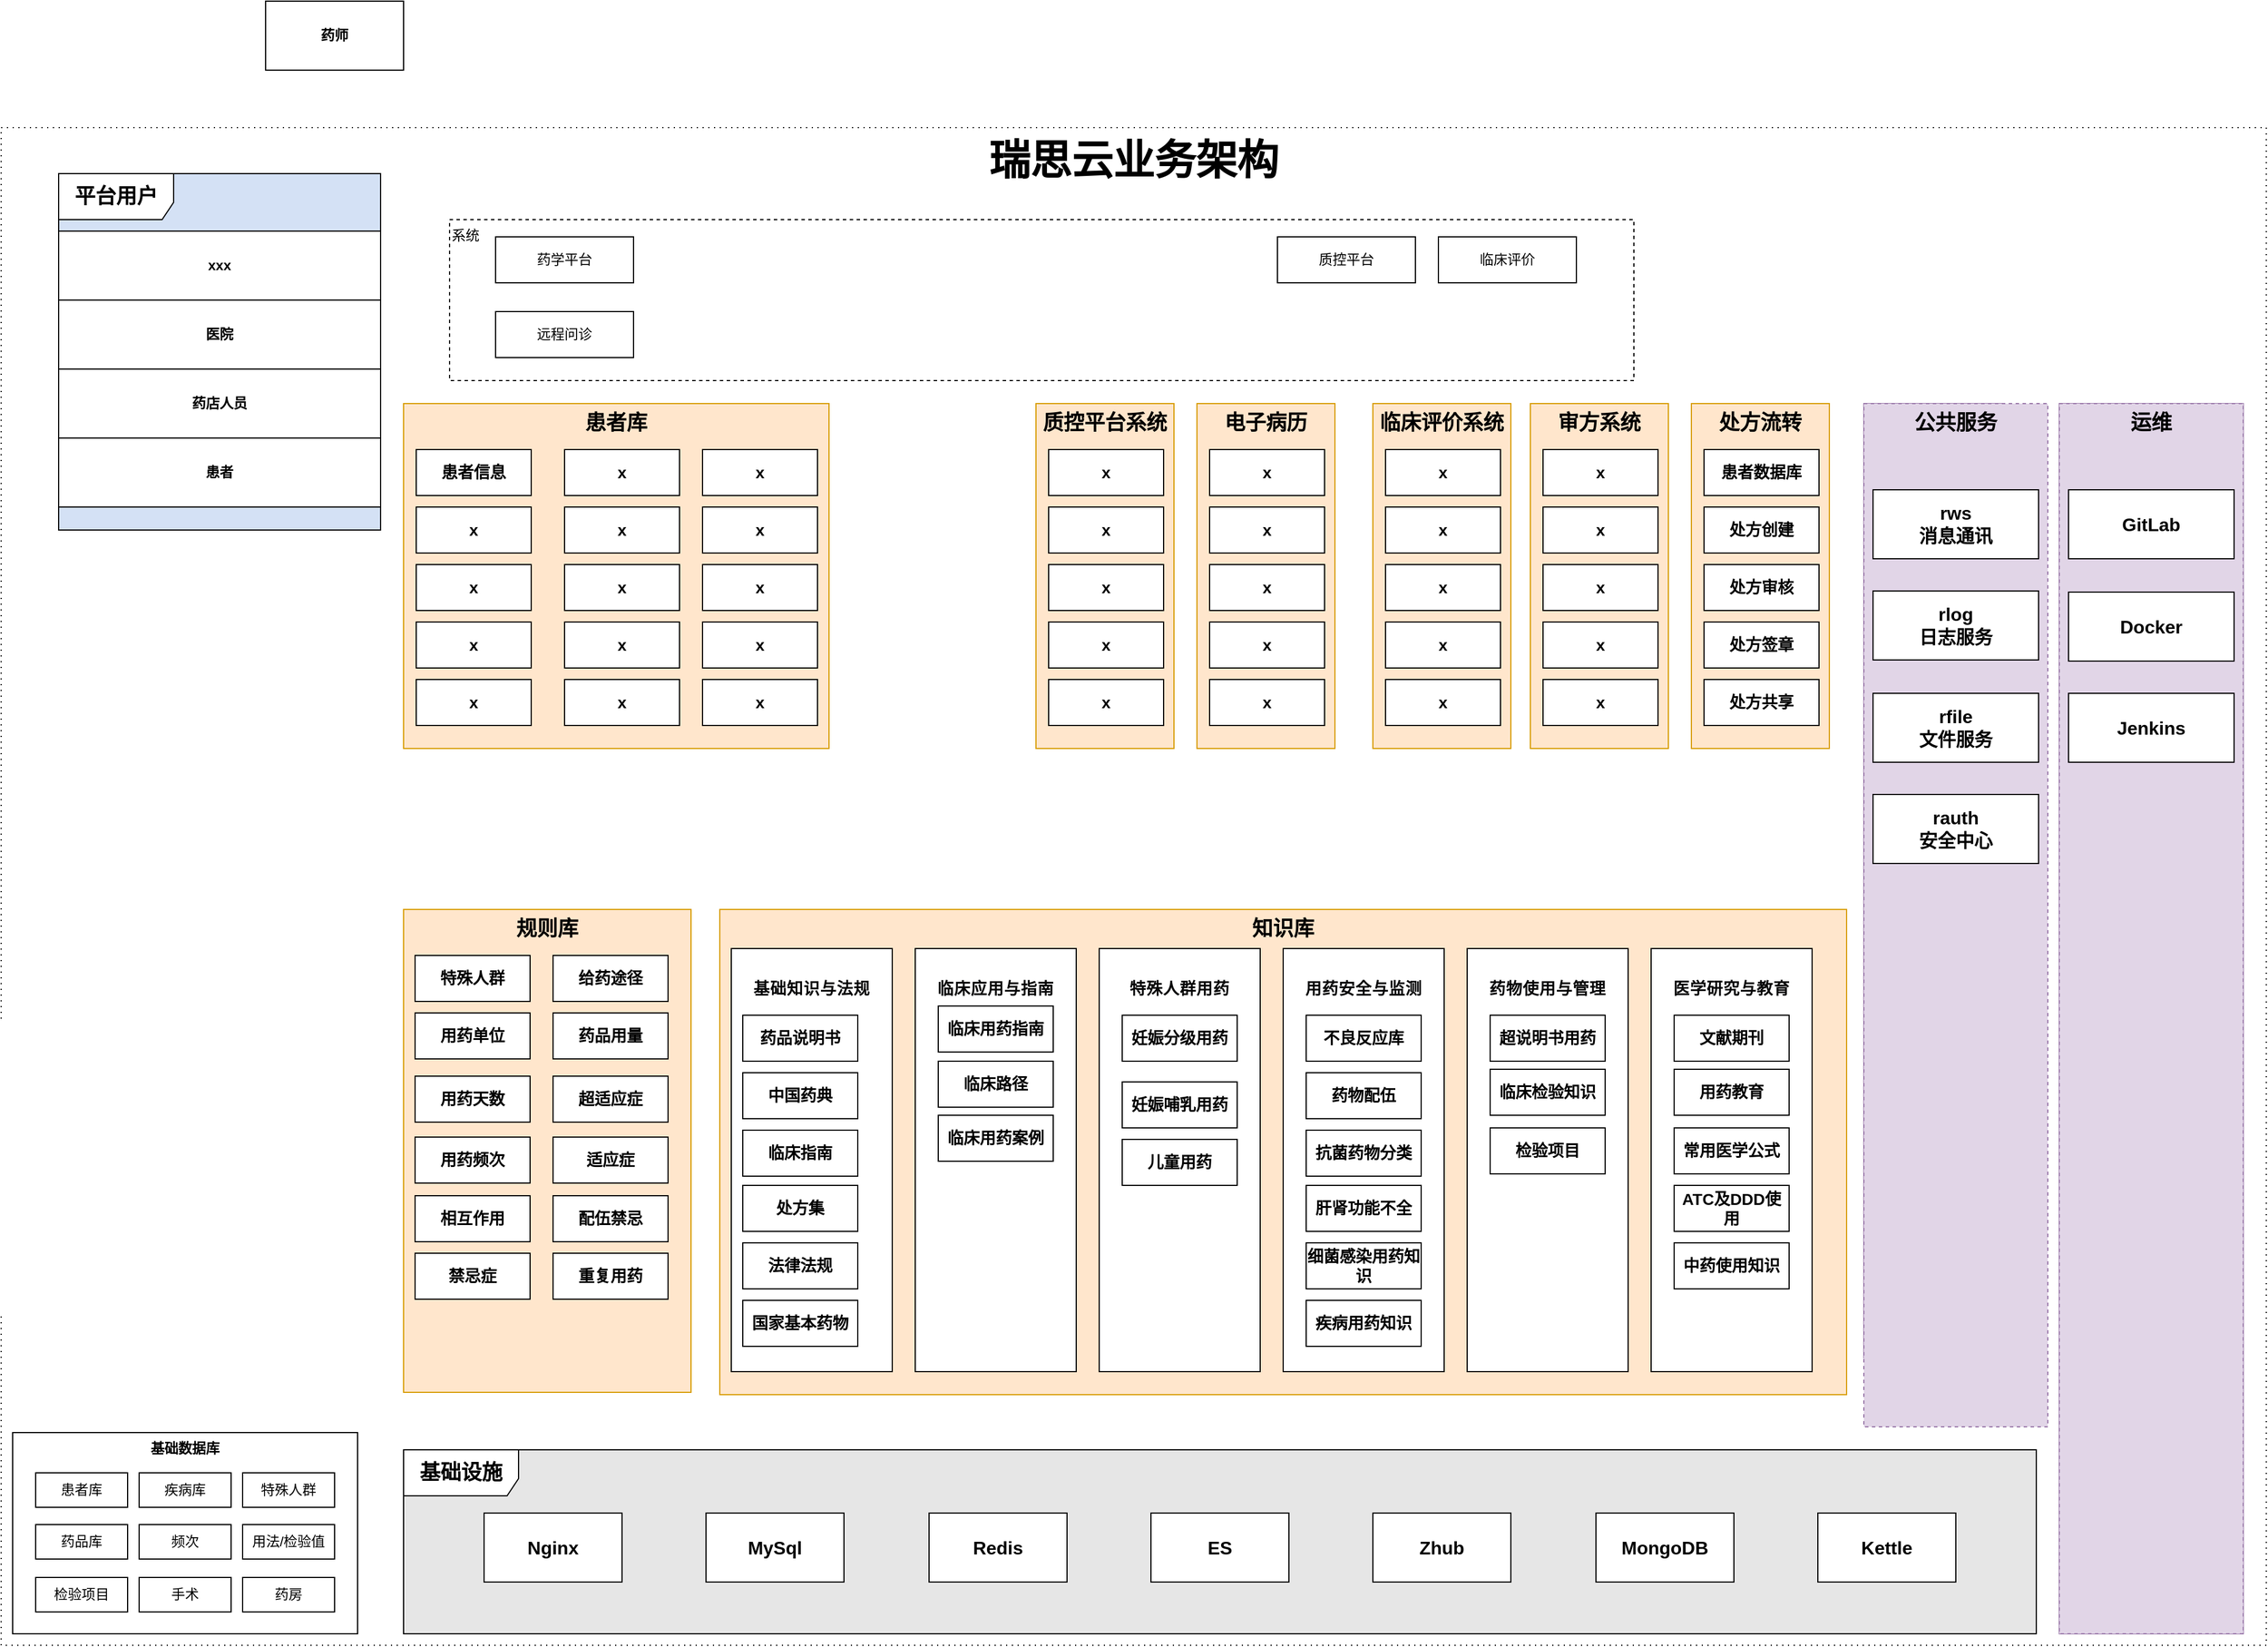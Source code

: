<mxfile version="24.7.7">
  <diagram name="第 1 页" id="gpIHLKLEVWWJSvzPu31k">
    <mxGraphModel dx="2524" dy="1195" grid="1" gridSize="10" guides="1" tooltips="1" connect="1" arrows="1" fold="1" page="1" pageScale="1" pageWidth="827" pageHeight="1169" math="0" shadow="0">
      <root>
        <mxCell id="0" />
        <mxCell id="1" parent="0" />
        <mxCell id="3K_oNV2d-IeETJ5J5liT-1" value="瑞思云业务架构" style="whiteSpace=wrap;html=1;fontSize=36;verticalAlign=top;dashed=1;dashPattern=1 4;fontStyle=1" parent="1" vertex="1">
          <mxGeometry x="-180" y="210" width="1970" height="1320" as="geometry" />
        </mxCell>
        <mxCell id="3K_oNV2d-IeETJ5J5liT-2" value="&lt;div style=&quot;text-align: left;&quot;&gt;&lt;span style=&quot;background-color: initial; font-size: 18px;&quot;&gt;&lt;b&gt;平台用户&lt;/b&gt;&lt;/span&gt;&lt;/div&gt;" style="shape=umlFrame;whiteSpace=wrap;html=1;pointerEvents=0;swimlaneFillColor=#D4E1F5;width=100;height=40;" parent="1" vertex="1">
          <mxGeometry x="-130" y="250" width="280" height="310" as="geometry" />
        </mxCell>
        <mxCell id="3K_oNV2d-IeETJ5J5liT-3" value="医院" style="whiteSpace=wrap;html=1;fontStyle=1" parent="1" vertex="1">
          <mxGeometry x="-130" y="360" width="280" height="60" as="geometry" />
        </mxCell>
        <mxCell id="3K_oNV2d-IeETJ5J5liT-4" value="药师" style="whiteSpace=wrap;html=1;fontStyle=1" parent="1" vertex="1">
          <mxGeometry x="50" y="100" width="120" height="60" as="geometry" />
        </mxCell>
        <mxCell id="3K_oNV2d-IeETJ5J5liT-5" value="药店人员" style="whiteSpace=wrap;html=1;fontStyle=1" parent="1" vertex="1">
          <mxGeometry x="-130" y="420" width="280" height="60" as="geometry" />
        </mxCell>
        <mxCell id="3K_oNV2d-IeETJ5J5liT-6" value="系统" style="whiteSpace=wrap;html=1;dashed=1;verticalAlign=top;align=left;" parent="1" vertex="1">
          <mxGeometry x="210" y="290" width="1030" height="140" as="geometry" />
        </mxCell>
        <mxCell id="3K_oNV2d-IeETJ5J5liT-7" value="药学平台" style="whiteSpace=wrap;html=1;" parent="1" vertex="1">
          <mxGeometry x="250" y="305" width="120" height="40" as="geometry" />
        </mxCell>
        <mxCell id="3K_oNV2d-IeETJ5J5liT-8" value="质控平台" style="whiteSpace=wrap;html=1;" parent="1" vertex="1">
          <mxGeometry x="930" y="305" width="120" height="40" as="geometry" />
        </mxCell>
        <mxCell id="3K_oNV2d-IeETJ5J5liT-9" value="临床评价" style="whiteSpace=wrap;html=1;" parent="1" vertex="1">
          <mxGeometry x="1070" y="305" width="120" height="40" as="geometry" />
        </mxCell>
        <mxCell id="3K_oNV2d-IeETJ5J5liT-10" value="&lt;div data-docx-has-block-data=&quot;false&quot; data-page-id=&quot;U75hdgrPCo3RmMxpjT1cg51FnG2&quot;&gt;&lt;div class=&quot;old-record-id-YPK6dGxJDo6go5xXWZbchKzznTe&quot;&gt;远程问诊&lt;/div&gt;&lt;/div&gt;" style="whiteSpace=wrap;html=1;" parent="1" vertex="1">
          <mxGeometry x="250" y="370" width="120" height="40" as="geometry" />
        </mxCell>
        <mxCell id="3K_oNV2d-IeETJ5J5liT-11" value="" style="group" parent="1" vertex="1" connectable="0">
          <mxGeometry x="445" y="890" width="980" height="422" as="geometry" />
        </mxCell>
        <mxCell id="3K_oNV2d-IeETJ5J5liT-12" value="知识库" style="whiteSpace=wrap;html=1;verticalAlign=top;fillColor=#ffe6cc;strokeColor=#d79b00;fontStyle=1;fontSize=18;" parent="3K_oNV2d-IeETJ5J5liT-11" vertex="1">
          <mxGeometry width="980" height="422" as="geometry" />
        </mxCell>
        <mxCell id="3K_oNV2d-IeETJ5J5liT-13" value="&lt;h3 style=&quot;box-sizing: inherit; color: rgb(6, 6, 7); margin-bottom: 0px; font-size: 14px; line-height: 24px; margin-top: 1.14em; font-family: -apple-system, blinkmacsystemfont, &amp;quot;Helvetica Neue&amp;quot;, helvetica, &amp;quot;segoe ui&amp;quot;, arial, roboto, &amp;quot;PingFang SC&amp;quot;, miui, &amp;quot;Hiragino Sans GB&amp;quot;, &amp;quot;Microsoft Yahei&amp;quot;, sans-serif; letter-spacing: 0.5px; text-align: start; background-color: rgb(255, 255, 255);&quot;&gt;药物使用与管理&lt;/h3&gt;" style="whiteSpace=wrap;html=1;verticalAlign=top;" parent="3K_oNV2d-IeETJ5J5liT-11" vertex="1">
          <mxGeometry x="650" y="34" width="140" height="368" as="geometry" />
        </mxCell>
        <mxCell id="3K_oNV2d-IeETJ5J5liT-14" value="&lt;h3 style=&quot;box-sizing: inherit; color: rgb(6, 6, 7); margin-bottom: 0px; font-size: 14px; line-height: 24px; margin-top: 1.14em; font-family: -apple-system, blinkmacsystemfont, &amp;quot;Helvetica Neue&amp;quot;, helvetica, &amp;quot;segoe ui&amp;quot;, arial, roboto, &amp;quot;PingFang SC&amp;quot;, miui, &amp;quot;Hiragino Sans GB&amp;quot;, &amp;quot;Microsoft Yahei&amp;quot;, sans-serif; letter-spacing: 0.5px; text-align: start; background-color: rgb(255, 255, 255);&quot;&gt;医学研究与教育&lt;/h3&gt;" style="whiteSpace=wrap;html=1;verticalAlign=top;" parent="3K_oNV2d-IeETJ5J5liT-11" vertex="1">
          <mxGeometry x="810" y="34" width="140" height="368" as="geometry" />
        </mxCell>
        <mxCell id="3K_oNV2d-IeETJ5J5liT-15" value="&lt;h3 style=&quot;box-sizing: inherit; color: rgb(6, 6, 7); margin-bottom: 0px; font-size: 14px; line-height: 24px; margin-top: 1.14em; font-family: -apple-system, blinkmacsystemfont, &amp;quot;Helvetica Neue&amp;quot;, helvetica, &amp;quot;segoe ui&amp;quot;, arial, roboto, &amp;quot;PingFang SC&amp;quot;, miui, &amp;quot;Hiragino Sans GB&amp;quot;, &amp;quot;Microsoft Yahei&amp;quot;, sans-serif; letter-spacing: 0.5px; text-align: start; background-color: rgb(255, 255, 255);&quot;&gt;用药安全与监测&lt;/h3&gt;" style="whiteSpace=wrap;html=1;verticalAlign=top;" parent="3K_oNV2d-IeETJ5J5liT-11" vertex="1">
          <mxGeometry x="490" y="34" width="140" height="368" as="geometry" />
        </mxCell>
        <mxCell id="3K_oNV2d-IeETJ5J5liT-16" value="&lt;h3 style=&quot;box-sizing: inherit; color: rgb(6, 6, 7); margin-bottom: 0px; font-size: 14px; line-height: 24px; margin-top: 1.14em; font-family: -apple-system, blinkmacsystemfont, &amp;quot;Helvetica Neue&amp;quot;, helvetica, &amp;quot;segoe ui&amp;quot;, arial, roboto, &amp;quot;PingFang SC&amp;quot;, miui, &amp;quot;Hiragino Sans GB&amp;quot;, &amp;quot;Microsoft Yahei&amp;quot;, sans-serif; letter-spacing: 0.5px; text-align: start; background-color: rgb(255, 255, 255);&quot;&gt;特殊人群用药&lt;/h3&gt;" style="whiteSpace=wrap;html=1;verticalAlign=top;" parent="3K_oNV2d-IeETJ5J5liT-11" vertex="1">
          <mxGeometry x="330" y="34" width="140" height="368" as="geometry" />
        </mxCell>
        <mxCell id="3K_oNV2d-IeETJ5J5liT-17" value="&lt;h3 style=&quot;box-sizing: inherit; color: rgb(6, 6, 7); margin-bottom: 0px; font-size: 14px; line-height: 24px; margin-top: 1.14em; font-family: -apple-system, blinkmacsystemfont, &amp;quot;Helvetica Neue&amp;quot;, helvetica, &amp;quot;segoe ui&amp;quot;, arial, roboto, &amp;quot;PingFang SC&amp;quot;, miui, &amp;quot;Hiragino Sans GB&amp;quot;, &amp;quot;Microsoft Yahei&amp;quot;, sans-serif; letter-spacing: 0.5px; text-align: start; background-color: rgb(255, 255, 255);&quot;&gt;临床应用与指南&lt;/h3&gt;" style="whiteSpace=wrap;html=1;verticalAlign=top;" parent="3K_oNV2d-IeETJ5J5liT-11" vertex="1">
          <mxGeometry x="170" y="34" width="140" height="368" as="geometry" />
        </mxCell>
        <mxCell id="3K_oNV2d-IeETJ5J5liT-18" value="&lt;h3 style=&quot;box-sizing: inherit; color: rgb(6, 6, 7); margin-bottom: 0px; font-size: 14px; line-height: 24px; margin-top: 1.14em; font-family: -apple-system, blinkmacsystemfont, &amp;quot;Helvetica Neue&amp;quot;, helvetica, &amp;quot;segoe ui&amp;quot;, arial, roboto, &amp;quot;PingFang SC&amp;quot;, miui, &amp;quot;Hiragino Sans GB&amp;quot;, &amp;quot;Microsoft Yahei&amp;quot;, sans-serif; letter-spacing: 0.5px; text-align: start; background-color: rgb(255, 255, 255);&quot;&gt;基础知识与法规&lt;/h3&gt;" style="whiteSpace=wrap;html=1;verticalAlign=top;" parent="3K_oNV2d-IeETJ5J5liT-11" vertex="1">
          <mxGeometry x="10" y="34" width="140" height="368" as="geometry" />
        </mxCell>
        <mxCell id="3K_oNV2d-IeETJ5J5liT-19" value="药品说明书" style="whiteSpace=wrap;html=1;fontStyle=1;fontSize=14;" parent="3K_oNV2d-IeETJ5J5liT-11" vertex="1">
          <mxGeometry x="20" y="92" width="100" height="40" as="geometry" />
        </mxCell>
        <mxCell id="3K_oNV2d-IeETJ5J5liT-20" value="临床用药指南" style="whiteSpace=wrap;html=1;fontStyle=1;fontSize=14;" parent="3K_oNV2d-IeETJ5J5liT-11" vertex="1">
          <mxGeometry x="190" y="84" width="100" height="40" as="geometry" />
        </mxCell>
        <mxCell id="3K_oNV2d-IeETJ5J5liT-21" value="&lt;div data-docx-has-block-data=&quot;false&quot; data-page-id=&quot;U75hdgrPCo3RmMxpjT1cg51FnG2&quot; style=&quot;font-size: 14px;&quot;&gt;&lt;div class=&quot;old-record-id-FYGXdTRgKoE5KMxUbOHcS2Pdn7e&quot; style=&quot;font-size: 14px;&quot;&gt;&lt;strong style=&quot;font-size: 14px;&quot;&gt;法律法规&lt;/strong&gt;&lt;/div&gt;&lt;/div&gt;" style="whiteSpace=wrap;html=1;fontStyle=1;fontSize=14;" parent="3K_oNV2d-IeETJ5J5liT-11" vertex="1">
          <mxGeometry x="20" y="290" width="100" height="40" as="geometry" />
        </mxCell>
        <mxCell id="3K_oNV2d-IeETJ5J5liT-22" value="&lt;div data-docx-has-block-data=&quot;false&quot; data-page-id=&quot;U75hdgrPCo3RmMxpjT1cg51FnG2&quot; style=&quot;font-size: 14px;&quot;&gt;&lt;div class=&quot;old-record-id-CLDddbItjoVo6kxUgAkcXU8XnOe&quot; style=&quot;font-size: 14px;&quot;&gt;&lt;strong style=&quot;font-size: 14px;&quot;&gt;常用医学公式&lt;/strong&gt;&lt;/div&gt;&lt;/div&gt;" style="whiteSpace=wrap;html=1;fontStyle=1;fontSize=14;" parent="3K_oNV2d-IeETJ5J5liT-11" vertex="1">
          <mxGeometry x="830" y="190" width="100" height="40" as="geometry" />
        </mxCell>
        <mxCell id="3K_oNV2d-IeETJ5J5liT-23" value="临床检验知识" style="whiteSpace=wrap;html=1;fontStyle=1;fontSize=14;" parent="3K_oNV2d-IeETJ5J5liT-11" vertex="1">
          <mxGeometry x="670" y="139" width="100" height="40" as="geometry" />
        </mxCell>
        <mxCell id="3K_oNV2d-IeETJ5J5liT-24" value="&lt;div data-docx-has-block-data=&quot;false&quot; data-page-id=&quot;U75hdgrPCo3RmMxpjT1cg51FnG2&quot; style=&quot;font-size: 14px;&quot;&gt;&lt;div class=&quot;old-record-id-EXo7dg6DLoo32ixrx4Tc7MjunOd&quot; style=&quot;font-size: 14px;&quot;&gt;&lt;strong style=&quot;font-size: 14px;&quot;&gt;抗菌药物分类&lt;/strong&gt;&lt;/div&gt;&lt;/div&gt;" style="whiteSpace=wrap;html=1;fontStyle=1;fontSize=14;" parent="3K_oNV2d-IeETJ5J5liT-11" vertex="1">
          <mxGeometry x="510" y="192" width="100" height="40" as="geometry" />
        </mxCell>
        <mxCell id="3K_oNV2d-IeETJ5J5liT-25" value="&lt;div data-docx-has-block-data=&quot;false&quot; data-page-id=&quot;U75hdgrPCo3RmMxpjT1cg51FnG2&quot; style=&quot;font-size: 14px;&quot;&gt;&lt;div class=&quot;old-record-id-D2B9dTwMGoJGDDxROYZck5bGnDc&quot; style=&quot;font-size: 14px;&quot;&gt;&lt;strong style=&quot;font-size: 14px;&quot;&gt;疾病用药知识&lt;/strong&gt;&lt;/div&gt;&lt;/div&gt;" style="whiteSpace=wrap;html=1;fontStyle=1;fontSize=14;" parent="3K_oNV2d-IeETJ5J5liT-11" vertex="1">
          <mxGeometry x="510" y="340" width="100" height="40" as="geometry" />
        </mxCell>
        <mxCell id="3K_oNV2d-IeETJ5J5liT-26" value="&lt;div data-docx-has-block-data=&quot;false&quot; data-page-id=&quot;U75hdgrPCo3RmMxpjT1cg51FnG2&quot; style=&quot;font-size: 14px;&quot;&gt;&lt;div class=&quot;old-record-id-RJVHdkrtOoJGQ8xDvC4cPjFMnng&quot; style=&quot;font-size: 14px;&quot;&gt;&lt;strong style=&quot;font-size: 14px;&quot;&gt;妊娠分级用药&lt;/strong&gt;&lt;/div&gt;&lt;/div&gt;" style="whiteSpace=wrap;html=1;fontStyle=1;fontSize=14;" parent="3K_oNV2d-IeETJ5J5liT-11" vertex="1">
          <mxGeometry x="350" y="92" width="100" height="40" as="geometry" />
        </mxCell>
        <mxCell id="3K_oNV2d-IeETJ5J5liT-27" value="&lt;div data-docx-has-block-data=&quot;false&quot; data-page-id=&quot;U75hdgrPCo3RmMxpjT1cg51FnG2&quot; style=&quot;font-size: 14px;&quot;&gt;&lt;div class=&quot;old-record-id-FYGXdTRgKoE5KMxUbOHcS2Pdn7e&quot; style=&quot;font-size: 14px;&quot;&gt;&lt;div data-docx-has-block-data=&quot;false&quot; data-page-id=&quot;U75hdgrPCo3RmMxpjT1cg51FnG2&quot; style=&quot;font-size: 14px;&quot;&gt;&lt;div class=&quot;old-record-id-RFyWdTkMNoQjnLxzmz2cja4onub&quot; style=&quot;font-size: 14px;&quot;&gt;&lt;strong style=&quot;font-size: 14px;&quot;&gt;中药使用知识&lt;/strong&gt;&lt;/div&gt;&lt;/div&gt;&lt;/div&gt;&lt;/div&gt;" style="whiteSpace=wrap;html=1;fontStyle=1;fontSize=14;" parent="3K_oNV2d-IeETJ5J5liT-11" vertex="1">
          <mxGeometry x="830" y="290" width="100" height="40" as="geometry" />
        </mxCell>
        <mxCell id="3K_oNV2d-IeETJ5J5liT-28" value="&lt;div data-docx-has-block-data=&quot;false&quot; data-page-id=&quot;U75hdgrPCo3RmMxpjT1cg51FnG2&quot; style=&quot;font-size: 14px;&quot;&gt;&lt;div class=&quot;old-record-id-CLDddbItjoVo6kxUgAkcXU8XnOe&quot; style=&quot;font-size: 14px;&quot;&gt;&lt;div data-docx-has-block-data=&quot;false&quot; data-page-id=&quot;U75hdgrPCo3RmMxpjT1cg51FnG2&quot; style=&quot;font-size: 14px;&quot;&gt;&lt;div class=&quot;old-record-id-CsDQdUX7konVqsxgs9XcECbYnS8&quot; style=&quot;font-size: 14px;&quot;&gt;&lt;strong style=&quot;font-size: 14px;&quot;&gt;细菌感染用药知识&lt;/strong&gt;&lt;/div&gt;&lt;/div&gt;&lt;/div&gt;&lt;/div&gt;" style="whiteSpace=wrap;html=1;fontStyle=1;fontSize=14;" parent="3K_oNV2d-IeETJ5J5liT-11" vertex="1">
          <mxGeometry x="510" y="290" width="100" height="40" as="geometry" />
        </mxCell>
        <mxCell id="3K_oNV2d-IeETJ5J5liT-29" value="&lt;div data-docx-has-block-data=&quot;false&quot; data-page-id=&quot;U75hdgrPCo3RmMxpjT1cg51FnG2&quot; style=&quot;font-size: 14px;&quot;&gt;&lt;div class=&quot;old-record-id-UTmzdrPZXoEd0Oxs3BUc9eYVn1b&quot; style=&quot;font-size: 14px;&quot;&gt;&lt;strong style=&quot;font-size: 14px;&quot;&gt;肝肾功能不全&lt;/strong&gt;&lt;/div&gt;&lt;/div&gt;" style="whiteSpace=wrap;html=1;fontStyle=1;fontSize=14;" parent="3K_oNV2d-IeETJ5J5liT-11" vertex="1">
          <mxGeometry x="510" y="240" width="100" height="40" as="geometry" />
        </mxCell>
        <mxCell id="3K_oNV2d-IeETJ5J5liT-30" value="&lt;div data-docx-has-block-data=&quot;false&quot; data-page-id=&quot;U75hdgrPCo3RmMxpjT1cg51FnG2&quot; style=&quot;font-size: 14px;&quot;&gt;&lt;div class=&quot;old-record-id-EXo7dg6DLoo32ixrx4Tc7MjunOd&quot; style=&quot;font-size: 14px;&quot;&gt;&lt;div data-docx-has-block-data=&quot;false&quot; data-page-id=&quot;U75hdgrPCo3RmMxpjT1cg51FnG2&quot; style=&quot;font-size: 14px;&quot;&gt;&lt;div class=&quot;old-record-id-PyWydc38roqyKWxt1x6clvcvnDh&quot; style=&quot;font-size: 14px;&quot;&gt;&lt;strong style=&quot;font-size: 14px;&quot;&gt;药物配伍&lt;/strong&gt;&lt;/div&gt;&lt;/div&gt;&lt;/div&gt;&lt;/div&gt;" style="whiteSpace=wrap;html=1;fontStyle=1;fontSize=14;" parent="3K_oNV2d-IeETJ5J5liT-11" vertex="1">
          <mxGeometry x="510" y="142" width="100" height="40" as="geometry" />
        </mxCell>
        <mxCell id="3K_oNV2d-IeETJ5J5liT-31" value="&lt;div data-docx-has-block-data=&quot;false&quot; data-page-id=&quot;U75hdgrPCo3RmMxpjT1cg51FnG2&quot; style=&quot;font-size: 14px;&quot;&gt;&lt;div class=&quot;old-record-id-KXI4dxLmWoabesxjAwXcH6y2nfO&quot; style=&quot;font-size: 14px;&quot;&gt;&lt;strong style=&quot;font-size: 14px;&quot;&gt;中国药典&lt;/strong&gt;&lt;/div&gt;&lt;/div&gt;" style="whiteSpace=wrap;html=1;fontStyle=1;fontSize=14;" parent="3K_oNV2d-IeETJ5J5liT-11" vertex="1">
          <mxGeometry x="20" y="142" width="100" height="40" as="geometry" />
        </mxCell>
        <mxCell id="3K_oNV2d-IeETJ5J5liT-32" value="&lt;div data-docx-has-block-data=&quot;false&quot; data-page-id=&quot;U75hdgrPCo3RmMxpjT1cg51FnG2&quot; style=&quot;font-size: 14px;&quot;&gt;&lt;div class=&quot;old-record-id-FYGXdTRgKoE5KMxUbOHcS2Pdn7e&quot; style=&quot;font-size: 14px;&quot;&gt;&lt;div data-docx-has-block-data=&quot;false&quot; data-page-id=&quot;U75hdgrPCo3RmMxpjT1cg51FnG2&quot; style=&quot;font-size: 14px;&quot;&gt;&lt;div class=&quot;old-record-id-KKSwd7td4oOasQx6DPScpFrDnDc&quot; style=&quot;font-size: 14px;&quot;&gt;&lt;strong style=&quot;font-size: 14px;&quot;&gt;处方集&lt;/strong&gt;&lt;/div&gt;&lt;/div&gt;&lt;/div&gt;&lt;/div&gt;" style="whiteSpace=wrap;html=1;fontStyle=1;fontSize=14;" parent="3K_oNV2d-IeETJ5J5liT-11" vertex="1">
          <mxGeometry x="20" y="240" width="100" height="40" as="geometry" />
        </mxCell>
        <mxCell id="3K_oNV2d-IeETJ5J5liT-33" value="&lt;div data-docx-has-block-data=&quot;false&quot; data-page-id=&quot;U75hdgrPCo3RmMxpjT1cg51FnG2&quot; style=&quot;font-size: 14px;&quot;&gt;&lt;div class=&quot;old-record-id-CLDddbItjoVo6kxUgAkcXU8XnOe&quot; style=&quot;font-size: 14px;&quot;&gt;&lt;div data-docx-has-block-data=&quot;false&quot; data-page-id=&quot;U75hdgrPCo3RmMxpjT1cg51FnG2&quot; style=&quot;font-size: 14px;&quot;&gt;&lt;div class=&quot;old-record-id-CizYdL75qoCFmixBCsxcFThYnwb&quot; style=&quot;font-size: 14px;&quot;&gt;&lt;strong style=&quot;font-size: 14px;&quot;&gt;文献期刊&lt;/strong&gt;&lt;/div&gt;&lt;/div&gt;&lt;/div&gt;&lt;/div&gt;" style="whiteSpace=wrap;html=1;fontStyle=1;fontSize=14;" parent="3K_oNV2d-IeETJ5J5liT-11" vertex="1">
          <mxGeometry x="830" y="92" width="100" height="40" as="geometry" />
        </mxCell>
        <mxCell id="3K_oNV2d-IeETJ5J5liT-34" value="&lt;div data-docx-has-block-data=&quot;false&quot; data-page-id=&quot;U75hdgrPCo3RmMxpjT1cg51FnG2&quot; style=&quot;font-size: 14px;&quot;&gt;&lt;div class=&quot;old-record-id-RJVHdkrtOoJGQ8xDvC4cPjFMnng&quot; style=&quot;font-size: 14px;&quot;&gt;&lt;div data-docx-has-block-data=&quot;false&quot; data-page-id=&quot;U75hdgrPCo3RmMxpjT1cg51FnG2&quot; style=&quot;font-size: 14px;&quot;&gt;&lt;div class=&quot;old-record-id-BzTIdsnTWohq5fxiD9QcLEJ9nZg&quot; style=&quot;font-size: 14px;&quot;&gt;&lt;strong style=&quot;font-size: 14px;&quot;&gt;临床指南&lt;/strong&gt;&lt;/div&gt;&lt;/div&gt;&lt;/div&gt;&lt;/div&gt;" style="whiteSpace=wrap;html=1;fontStyle=1;fontSize=14;" parent="3K_oNV2d-IeETJ5J5liT-11" vertex="1">
          <mxGeometry x="20" y="192" width="100" height="40" as="geometry" />
        </mxCell>
        <mxCell id="3K_oNV2d-IeETJ5J5liT-35" value="&lt;div data-docx-has-block-data=&quot;false&quot; data-page-id=&quot;U75hdgrPCo3RmMxpjT1cg51FnG2&quot; style=&quot;font-size: 14px;&quot;&gt;&lt;div class=&quot;old-record-id-FYGXdTRgKoE5KMxUbOHcS2Pdn7e&quot; style=&quot;font-size: 14px;&quot;&gt;&lt;div data-docx-has-block-data=&quot;false&quot; data-page-id=&quot;U75hdgrPCo3RmMxpjT1cg51FnG2&quot; style=&quot;font-size: 14px;&quot;&gt;&lt;div class=&quot;old-record-id-RFyWdTkMNoQjnLxzmz2cja4onub&quot; style=&quot;font-size: 14px;&quot;&gt;&lt;div data-docx-has-block-data=&quot;false&quot; data-page-id=&quot;U75hdgrPCo3RmMxpjT1cg51FnG2&quot; style=&quot;font-size: 14px;&quot;&gt;&lt;div class=&quot;old-record-id-EQ1PdNnlBoj7y9x2NpdcNYQenFT&quot; style=&quot;font-size: 14px;&quot;&gt;&lt;strong style=&quot;font-size: 14px;&quot;&gt;临床用药案例&lt;/strong&gt;&lt;/div&gt;&lt;/div&gt;&lt;/div&gt;&lt;/div&gt;&lt;/div&gt;&lt;/div&gt;" style="whiteSpace=wrap;html=1;fontStyle=1;fontSize=14;" parent="3K_oNV2d-IeETJ5J5liT-11" vertex="1">
          <mxGeometry x="190" y="179" width="100" height="40" as="geometry" />
        </mxCell>
        <mxCell id="3K_oNV2d-IeETJ5J5liT-36" value="&lt;div data-docx-has-block-data=&quot;false&quot; data-page-id=&quot;U75hdgrPCo3RmMxpjT1cg51FnG2&quot; style=&quot;font-size: 14px;&quot;&gt;&lt;div class=&quot;old-record-id-CLDddbItjoVo6kxUgAkcXU8XnOe&quot; style=&quot;font-size: 14px;&quot;&gt;&lt;div data-docx-has-block-data=&quot;false&quot; data-page-id=&quot;U75hdgrPCo3RmMxpjT1cg51FnG2&quot; style=&quot;font-size: 14px;&quot;&gt;&lt;div class=&quot;old-record-id-CsDQdUX7konVqsxgs9XcECbYnS8&quot; style=&quot;font-size: 14px;&quot;&gt;&lt;div data-docx-has-block-data=&quot;false&quot; data-page-id=&quot;U75hdgrPCo3RmMxpjT1cg51FnG2&quot; style=&quot;font-size: 14px;&quot;&gt;&lt;div class=&quot;old-record-id-L3pVdVWfgoNHYkxE5G3cOKlGn3b&quot; style=&quot;font-size: 14px;&quot;&gt;&lt;strong style=&quot;font-size: 14px;&quot;&gt;用药教育&lt;/strong&gt;&lt;/div&gt;&lt;/div&gt;&lt;/div&gt;&lt;/div&gt;&lt;/div&gt;&lt;/div&gt;" style="whiteSpace=wrap;html=1;fontStyle=1;fontSize=14;" parent="3K_oNV2d-IeETJ5J5liT-11" vertex="1">
          <mxGeometry x="830" y="139" width="100" height="40" as="geometry" />
        </mxCell>
        <mxCell id="3K_oNV2d-IeETJ5J5liT-37" value="&lt;div data-docx-has-block-data=&quot;false&quot; data-page-id=&quot;U75hdgrPCo3RmMxpjT1cg51FnG2&quot; style=&quot;font-size: 14px;&quot;&gt;&lt;div class=&quot;old-record-id-KXI4dxLmWoabesxjAwXcH6y2nfO&quot; style=&quot;font-size: 14px;&quot;&gt;&lt;div data-docx-has-block-data=&quot;false&quot; data-page-id=&quot;U75hdgrPCo3RmMxpjT1cg51FnG2&quot; style=&quot;font-size: 14px;&quot;&gt;&lt;div class=&quot;old-record-id-Vr8yd2VCjo98Fox9OnscHbffnFf&quot; style=&quot;font-size: 14px;&quot;&gt;&lt;strong style=&quot;font-size: 14px;&quot;&gt;妊娠哺乳用药&lt;/strong&gt;&lt;/div&gt;&lt;/div&gt;&lt;/div&gt;&lt;/div&gt;" style="whiteSpace=wrap;html=1;fontStyle=1;fontSize=14;" parent="3K_oNV2d-IeETJ5J5liT-11" vertex="1">
          <mxGeometry x="350" y="150" width="100" height="40" as="geometry" />
        </mxCell>
        <mxCell id="3K_oNV2d-IeETJ5J5liT-38" value="&lt;div data-docx-has-block-data=&quot;false&quot; data-page-id=&quot;U75hdgrPCo3RmMxpjT1cg51FnG2&quot; style=&quot;font-size: 14px;&quot;&gt;&lt;div class=&quot;old-record-id-FYGXdTRgKoE5KMxUbOHcS2Pdn7e&quot; style=&quot;font-size: 14px;&quot;&gt;&lt;div data-docx-has-block-data=&quot;false&quot; data-page-id=&quot;U75hdgrPCo3RmMxpjT1cg51FnG2&quot; style=&quot;font-size: 14px;&quot;&gt;&lt;div class=&quot;old-record-id-KKSwd7td4oOasQx6DPScpFrDnDc&quot; style=&quot;font-size: 14px;&quot;&gt;&lt;div data-docx-has-block-data=&quot;false&quot; data-page-id=&quot;U75hdgrPCo3RmMxpjT1cg51FnG2&quot; style=&quot;font-size: 14px;&quot;&gt;&lt;div class=&quot;old-record-id-ThVsdTOWCo88p9xujwbcLAaDnDh&quot; style=&quot;font-size: 14px;&quot;&gt;&lt;strong style=&quot;font-size: 14px;&quot;&gt;儿童用药&lt;/strong&gt;&lt;/div&gt;&lt;/div&gt;&lt;/div&gt;&lt;/div&gt;&lt;/div&gt;&lt;/div&gt;" style="whiteSpace=wrap;html=1;fontStyle=1;fontSize=14;" parent="3K_oNV2d-IeETJ5J5liT-11" vertex="1">
          <mxGeometry x="350" y="200" width="100" height="40" as="geometry" />
        </mxCell>
        <mxCell id="3K_oNV2d-IeETJ5J5liT-39" value="&lt;div data-docx-has-block-data=&quot;false&quot; data-page-id=&quot;U75hdgrPCo3RmMxpjT1cg51FnG2&quot; style=&quot;font-size: 14px;&quot;&gt;&lt;div class=&quot;old-record-id-CLDddbItjoVo6kxUgAkcXU8XnOe&quot; style=&quot;font-size: 14px;&quot;&gt;&lt;div data-docx-has-block-data=&quot;false&quot; data-page-id=&quot;U75hdgrPCo3RmMxpjT1cg51FnG2&quot; style=&quot;font-size: 14px;&quot;&gt;&lt;div class=&quot;old-record-id-CizYdL75qoCFmixBCsxcFThYnwb&quot; style=&quot;font-size: 14px;&quot;&gt;&lt;div data-docx-has-block-data=&quot;false&quot; data-page-id=&quot;U75hdgrPCo3RmMxpjT1cg51FnG2&quot; style=&quot;font-size: 14px;&quot;&gt;&lt;div class=&quot;old-record-id-Jqw1dTL3So8uCDxQ7eYcoqZXnee&quot; style=&quot;font-size: 14px;&quot;&gt;&lt;strong style=&quot;font-size: 14px;&quot;&gt;临床路径&lt;/strong&gt;&lt;/div&gt;&lt;/div&gt;&lt;/div&gt;&lt;/div&gt;&lt;/div&gt;&lt;/div&gt;" style="whiteSpace=wrap;html=1;fontStyle=1;fontSize=14;" parent="3K_oNV2d-IeETJ5J5liT-11" vertex="1">
          <mxGeometry x="190" y="132" width="100" height="40" as="geometry" />
        </mxCell>
        <mxCell id="3K_oNV2d-IeETJ5J5liT-40" value="&lt;div data-docx-has-block-data=&quot;false&quot; data-page-id=&quot;U75hdgrPCo3RmMxpjT1cg51FnG2&quot; style=&quot;font-size: 14px;&quot;&gt;&lt;div class=&quot;old-record-id-RJVHdkrtOoJGQ8xDvC4cPjFMnng&quot; style=&quot;font-size: 14px;&quot;&gt;&lt;div data-docx-has-block-data=&quot;false&quot; data-page-id=&quot;U75hdgrPCo3RmMxpjT1cg51FnG2&quot; style=&quot;font-size: 14px;&quot;&gt;&lt;div class=&quot;old-record-id-BzTIdsnTWohq5fxiD9QcLEJ9nZg&quot; style=&quot;font-size: 14px;&quot;&gt;&lt;div data-docx-has-block-data=&quot;false&quot; data-page-id=&quot;U75hdgrPCo3RmMxpjT1cg51FnG2&quot; style=&quot;font-size: 14px;&quot;&gt;&lt;div class=&quot;old-record-id-FvERd9oAhod6VnxGUknceArOngf&quot; style=&quot;font-size: 14px;&quot;&gt;&lt;strong style=&quot;font-size: 14px;&quot;&gt;不良反应库&lt;/strong&gt;&lt;/div&gt;&lt;/div&gt;&lt;/div&gt;&lt;/div&gt;&lt;/div&gt;&lt;/div&gt;" style="whiteSpace=wrap;html=1;fontStyle=1;fontSize=14;" parent="3K_oNV2d-IeETJ5J5liT-11" vertex="1">
          <mxGeometry x="510" y="92" width="100" height="40" as="geometry" />
        </mxCell>
        <mxCell id="3K_oNV2d-IeETJ5J5liT-41" value="&lt;div data-docx-has-block-data=&quot;false&quot; data-page-id=&quot;U75hdgrPCo3RmMxpjT1cg51FnG2&quot; style=&quot;font-size: 14px;&quot;&gt;&lt;div class=&quot;old-record-id-FYGXdTRgKoE5KMxUbOHcS2Pdn7e&quot; style=&quot;font-size: 14px;&quot;&gt;&lt;div data-docx-has-block-data=&quot;false&quot; data-page-id=&quot;U75hdgrPCo3RmMxpjT1cg51FnG2&quot; style=&quot;font-size: 14px;&quot;&gt;&lt;div class=&quot;old-record-id-RFyWdTkMNoQjnLxzmz2cja4onub&quot; style=&quot;font-size: 14px;&quot;&gt;&lt;div data-docx-has-block-data=&quot;false&quot; data-page-id=&quot;U75hdgrPCo3RmMxpjT1cg51FnG2&quot; style=&quot;font-size: 14px;&quot;&gt;&lt;div class=&quot;old-record-id-EQ1PdNnlBoj7y9x2NpdcNYQenFT&quot; style=&quot;font-size: 14px;&quot;&gt;&lt;div data-docx-has-block-data=&quot;false&quot; data-page-id=&quot;U75hdgrPCo3RmMxpjT1cg51FnG2&quot; style=&quot;font-size: 14px;&quot;&gt;&lt;div class=&quot;old-record-id-MQgQdzc3RoXue9xhy1pcUUHrnmc&quot; style=&quot;font-size: 14px;&quot;&gt;&lt;strong style=&quot;font-size: 14px;&quot;&gt;国家基本药物&lt;/strong&gt;&lt;/div&gt;&lt;/div&gt;&lt;/div&gt;&lt;/div&gt;&lt;/div&gt;&lt;/div&gt;&lt;/div&gt;&lt;/div&gt;" style="whiteSpace=wrap;html=1;fontStyle=1;fontSize=14;" parent="3K_oNV2d-IeETJ5J5liT-11" vertex="1">
          <mxGeometry x="20" y="340" width="100" height="40" as="geometry" />
        </mxCell>
        <mxCell id="3K_oNV2d-IeETJ5J5liT-42" value="&lt;div data-docx-has-block-data=&quot;false&quot; data-page-id=&quot;U75hdgrPCo3RmMxpjT1cg51FnG2&quot; style=&quot;font-size: 14px;&quot;&gt;&lt;div class=&quot;old-record-id-CLDddbItjoVo6kxUgAkcXU8XnOe&quot; style=&quot;font-size: 14px;&quot;&gt;&lt;div data-docx-has-block-data=&quot;false&quot; data-page-id=&quot;U75hdgrPCo3RmMxpjT1cg51FnG2&quot; style=&quot;font-size: 14px;&quot;&gt;&lt;div class=&quot;old-record-id-CsDQdUX7konVqsxgs9XcECbYnS8&quot; style=&quot;font-size: 14px;&quot;&gt;&lt;div data-docx-has-block-data=&quot;false&quot; data-page-id=&quot;U75hdgrPCo3RmMxpjT1cg51FnG2&quot; style=&quot;font-size: 14px;&quot;&gt;&lt;div class=&quot;old-record-id-L3pVdVWfgoNHYkxE5G3cOKlGn3b&quot; style=&quot;font-size: 14px;&quot;&gt;&lt;div data-docx-has-block-data=&quot;false&quot; data-page-id=&quot;U75hdgrPCo3RmMxpjT1cg51FnG2&quot; style=&quot;font-size: 14px;&quot;&gt;&lt;div class=&quot;old-record-id-RfWPd7aTcoSYTlxF6DScY4RhnGd&quot; style=&quot;font-size: 14px;&quot;&gt;&lt;strong style=&quot;font-size: 14px;&quot;&gt;超说明书用药&lt;/strong&gt;&lt;/div&gt;&lt;/div&gt;&lt;/div&gt;&lt;/div&gt;&lt;/div&gt;&lt;/div&gt;&lt;/div&gt;&lt;/div&gt;" style="whiteSpace=wrap;html=1;fontStyle=1;fontSize=14;" parent="3K_oNV2d-IeETJ5J5liT-11" vertex="1">
          <mxGeometry x="670" y="92" width="100" height="40" as="geometry" />
        </mxCell>
        <mxCell id="3K_oNV2d-IeETJ5J5liT-43" value="&lt;div data-docx-has-block-data=&quot;false&quot; data-page-id=&quot;U75hdgrPCo3RmMxpjT1cg51FnG2&quot; style=&quot;font-size: 14px;&quot;&gt;&lt;div class=&quot;old-record-id-KXI4dxLmWoabesxjAwXcH6y2nfO&quot; style=&quot;font-size: 14px;&quot;&gt;&lt;div data-docx-has-block-data=&quot;false&quot; data-page-id=&quot;U75hdgrPCo3RmMxpjT1cg51FnG2&quot; style=&quot;font-size: 14px;&quot;&gt;&lt;div class=&quot;old-record-id-Vr8yd2VCjo98Fox9OnscHbffnFf&quot; style=&quot;font-size: 14px;&quot;&gt;&lt;div data-docx-has-block-data=&quot;false&quot; data-page-id=&quot;U75hdgrPCo3RmMxpjT1cg51FnG2&quot; style=&quot;font-size: 14px;&quot;&gt;&lt;div class=&quot;old-record-id-IcgGdFW1co3PsGxoAPUcII9Tnwh&quot; style=&quot;font-size: 14px;&quot;&gt;&lt;strong style=&quot;font-size: 14px;&quot;&gt;ATC及&lt;/strong&gt;&lt;strong style=&quot;font-size: 14px;&quot;&gt;DDD&lt;/strong&gt;&lt;strong style=&quot;font-size: 14px;&quot;&gt;使用&lt;/strong&gt;&lt;/div&gt;&lt;/div&gt;&lt;/div&gt;&lt;/div&gt;&lt;/div&gt;&lt;/div&gt;" style="whiteSpace=wrap;html=1;fontStyle=1;fontSize=14;" parent="3K_oNV2d-IeETJ5J5liT-11" vertex="1">
          <mxGeometry x="830" y="240" width="100" height="40" as="geometry" />
        </mxCell>
        <mxCell id="3K_oNV2d-IeETJ5J5liT-44" value="&lt;div data-docx-has-block-data=&quot;false&quot; data-page-id=&quot;U75hdgrPCo3RmMxpjT1cg51FnG2&quot; style=&quot;font-size: 14px;&quot;&gt;&lt;div class=&quot;old-record-id-FYGXdTRgKoE5KMxUbOHcS2Pdn7e&quot; style=&quot;font-size: 14px;&quot;&gt;&lt;div data-docx-has-block-data=&quot;false&quot; data-page-id=&quot;U75hdgrPCo3RmMxpjT1cg51FnG2&quot; style=&quot;font-size: 14px;&quot;&gt;&lt;div class=&quot;old-record-id-KKSwd7td4oOasQx6DPScpFrDnDc&quot; style=&quot;font-size: 14px;&quot;&gt;&lt;div data-docx-has-block-data=&quot;false&quot; data-page-id=&quot;U75hdgrPCo3RmMxpjT1cg51FnG2&quot; style=&quot;font-size: 14px;&quot;&gt;&lt;div class=&quot;old-record-id-ThVsdTOWCo88p9xujwbcLAaDnDh&quot; style=&quot;font-size: 14px;&quot;&gt;&lt;div data-docx-has-block-data=&quot;false&quot; data-page-id=&quot;U75hdgrPCo3RmMxpjT1cg51FnG2&quot; style=&quot;font-size: 14px;&quot;&gt;&lt;div class=&quot;old-record-id-XLVdde7uMorNxIxMQQQcuS5Pnof&quot; style=&quot;font-size: 14px;&quot;&gt;&lt;strong style=&quot;font-size: 14px;&quot;&gt;检验项目&lt;/strong&gt;&lt;/div&gt;&lt;/div&gt;&lt;/div&gt;&lt;/div&gt;&lt;/div&gt;&lt;/div&gt;&lt;/div&gt;&lt;/div&gt;" style="whiteSpace=wrap;html=1;fontStyle=1;fontSize=14;" parent="3K_oNV2d-IeETJ5J5liT-11" vertex="1">
          <mxGeometry x="670" y="190" width="100" height="40" as="geometry" />
        </mxCell>
        <mxCell id="3K_oNV2d-IeETJ5J5liT-45" value="" style="group;fillColor=#e1d5e7;strokeColor=#9673a6;fontStyle=0;container=0;" parent="1" vertex="1" connectable="0">
          <mxGeometry x="1440" y="450" width="120" height="830" as="geometry" />
        </mxCell>
        <mxCell id="3K_oNV2d-IeETJ5J5liT-46" value="" style="group;fillColor=#e1d5e7;strokeColor=#9673a6;fontSize=18;fontStyle=0;align=center;container=0;" parent="1" vertex="1" connectable="0">
          <mxGeometry x="1610" y="450" width="160" height="1070" as="geometry" />
        </mxCell>
        <mxCell id="3K_oNV2d-IeETJ5J5liT-47" value="" style="group" parent="1" vertex="1" connectable="0">
          <mxGeometry x="170" y="890" width="250" height="420" as="geometry" />
        </mxCell>
        <mxCell id="3K_oNV2d-IeETJ5J5liT-48" value="&lt;font style=&quot;font-size: 18px;&quot;&gt;规则库&lt;/font&gt;" style="whiteSpace=wrap;html=1;verticalAlign=top;fillColor=#ffe6cc;strokeColor=#d79b00;fontStyle=1" parent="3K_oNV2d-IeETJ5J5liT-47" vertex="1">
          <mxGeometry width="250" height="420" as="geometry" />
        </mxCell>
        <mxCell id="3K_oNV2d-IeETJ5J5liT-49" value="特殊人群" style="whiteSpace=wrap;html=1;fontStyle=1;fontSize=14;" parent="3K_oNV2d-IeETJ5J5liT-47" vertex="1">
          <mxGeometry x="10" y="40" width="100" height="40" as="geometry" />
        </mxCell>
        <mxCell id="3K_oNV2d-IeETJ5J5liT-50" value="用药单位" style="whiteSpace=wrap;html=1;fontStyle=1;fontSize=14;" parent="3K_oNV2d-IeETJ5J5liT-47" vertex="1">
          <mxGeometry x="10" y="90" width="100" height="40" as="geometry" />
        </mxCell>
        <mxCell id="3K_oNV2d-IeETJ5J5liT-51" value="用药天数" style="whiteSpace=wrap;html=1;fontStyle=1;fontSize=14;" parent="3K_oNV2d-IeETJ5J5liT-47" vertex="1">
          <mxGeometry x="10" y="145" width="100" height="40" as="geometry" />
        </mxCell>
        <mxCell id="3K_oNV2d-IeETJ5J5liT-52" value="用药频次" style="whiteSpace=wrap;html=1;fontStyle=1;fontSize=14;" parent="3K_oNV2d-IeETJ5J5liT-47" vertex="1">
          <mxGeometry x="10" y="198" width="100" height="40" as="geometry" />
        </mxCell>
        <mxCell id="3K_oNV2d-IeETJ5J5liT-53" value="相互作用" style="whiteSpace=wrap;html=1;fontStyle=1;fontSize=14;" parent="3K_oNV2d-IeETJ5J5liT-47" vertex="1">
          <mxGeometry x="10" y="249" width="100" height="40" as="geometry" />
        </mxCell>
        <mxCell id="3K_oNV2d-IeETJ5J5liT-54" value="禁忌症" style="whiteSpace=wrap;html=1;fontStyle=1;fontSize=14;" parent="3K_oNV2d-IeETJ5J5liT-47" vertex="1">
          <mxGeometry x="10" y="299" width="100" height="40" as="geometry" />
        </mxCell>
        <mxCell id="3K_oNV2d-IeETJ5J5liT-55" value="给药途径" style="whiteSpace=wrap;html=1;fontStyle=1;fontSize=14;" parent="3K_oNV2d-IeETJ5J5liT-47" vertex="1">
          <mxGeometry x="130" y="40" width="100" height="40" as="geometry" />
        </mxCell>
        <mxCell id="3K_oNV2d-IeETJ5J5liT-56" value="药品用量" style="whiteSpace=wrap;html=1;fontStyle=1;fontSize=14;" parent="3K_oNV2d-IeETJ5J5liT-47" vertex="1">
          <mxGeometry x="130" y="90" width="100" height="40" as="geometry" />
        </mxCell>
        <mxCell id="3K_oNV2d-IeETJ5J5liT-57" value="超适应症" style="whiteSpace=wrap;html=1;fontStyle=1;fontSize=14;" parent="3K_oNV2d-IeETJ5J5liT-47" vertex="1">
          <mxGeometry x="130" y="145" width="100" height="40" as="geometry" />
        </mxCell>
        <mxCell id="3K_oNV2d-IeETJ5J5liT-58" value="适应症" style="whiteSpace=wrap;html=1;fontStyle=1;fontSize=14;" parent="3K_oNV2d-IeETJ5J5liT-47" vertex="1">
          <mxGeometry x="130" y="198" width="100" height="40" as="geometry" />
        </mxCell>
        <mxCell id="3K_oNV2d-IeETJ5J5liT-59" value="配伍禁忌" style="whiteSpace=wrap;html=1;fontStyle=1;fontSize=14;" parent="3K_oNV2d-IeETJ5J5liT-47" vertex="1">
          <mxGeometry x="130" y="249" width="100" height="40" as="geometry" />
        </mxCell>
        <mxCell id="3K_oNV2d-IeETJ5J5liT-60" value="重复用药" style="whiteSpace=wrap;html=1;fontStyle=1;fontSize=14;" parent="3K_oNV2d-IeETJ5J5liT-47" vertex="1">
          <mxGeometry x="130" y="299" width="100" height="40" as="geometry" />
        </mxCell>
        <mxCell id="3K_oNV2d-IeETJ5J5liT-61" value="" style="group;fillColor=#E6E6E6;fontColor=#333333;strokeColor=none;container=0;fontSize=16;" parent="1" vertex="1" connectable="0">
          <mxGeometry x="220" y="1375" width="1110" height="130" as="geometry" />
        </mxCell>
        <mxCell id="3K_oNV2d-IeETJ5J5liT-62" value="&lt;b style=&quot;border-color: var(--border-color); text-align: left;&quot;&gt;&lt;font style=&quot;font-size: 18px;&quot;&gt;基础设施&lt;/font&gt;&lt;/b&gt;" style="shape=umlFrame;whiteSpace=wrap;html=1;pointerEvents=0;swimlaneFillColor=#E6E6E6;width=100;height=40;" parent="1" vertex="1">
          <mxGeometry x="170" y="1360" width="1420" height="160" as="geometry" />
        </mxCell>
        <mxCell id="3K_oNV2d-IeETJ5J5liT-63" value="&lt;b style=&quot;border-color: var(--border-color); font-size: 16px;&quot;&gt;Nginx&lt;/b&gt;" style="whiteSpace=wrap;html=1;fontSize=16;" parent="1" vertex="1">
          <mxGeometry x="240" y="1415" width="120" height="60" as="geometry" />
        </mxCell>
        <mxCell id="3K_oNV2d-IeETJ5J5liT-64" value="MySql" style="whiteSpace=wrap;html=1;fontStyle=1;fontSize=16;" parent="1" vertex="1">
          <mxGeometry x="433" y="1415" width="120" height="60" as="geometry" />
        </mxCell>
        <mxCell id="3K_oNV2d-IeETJ5J5liT-65" value="&lt;b style=&quot;border-color: var(--border-color); font-size: 16px;&quot;&gt;Redis&lt;/b&gt;" style="whiteSpace=wrap;html=1;fontSize=16;" parent="1" vertex="1">
          <mxGeometry x="627" y="1415" width="120" height="60" as="geometry" />
        </mxCell>
        <mxCell id="3K_oNV2d-IeETJ5J5liT-66" value="ES" style="whiteSpace=wrap;html=1;fontStyle=1;fontSize=16;" parent="1" vertex="1">
          <mxGeometry x="820" y="1415" width="120" height="60" as="geometry" />
        </mxCell>
        <mxCell id="3K_oNV2d-IeETJ5J5liT-67" value="&lt;b style=&quot;border-color: var(--border-color); font-size: 16px;&quot;&gt;Zhub&lt;/b&gt;" style="whiteSpace=wrap;html=1;fontSize=16;" parent="1" vertex="1">
          <mxGeometry x="1013" y="1415" width="120" height="60" as="geometry" />
        </mxCell>
        <mxCell id="3K_oNV2d-IeETJ5J5liT-68" value="MongoDB" style="whiteSpace=wrap;html=1;fontStyle=1;fontSize=16;" parent="1" vertex="1">
          <mxGeometry x="1207" y="1415" width="120" height="60" as="geometry" />
        </mxCell>
        <mxCell id="3K_oNV2d-IeETJ5J5liT-69" value="Kettle" style="whiteSpace=wrap;html=1;fontStyle=1;fontSize=16;" parent="1" vertex="1">
          <mxGeometry x="1400" y="1415" width="120" height="60" as="geometry" />
        </mxCell>
        <mxCell id="3K_oNV2d-IeETJ5J5liT-70" value="公共服务" style="whiteSpace=wrap;html=1;dashed=1;verticalAlign=top;align=center;fillColor=#e1d5e7;strokeColor=#9673a6;fontSize=18;fontStyle=1" parent="1" vertex="1">
          <mxGeometry x="1440" y="450" width="160" height="890" as="geometry" />
        </mxCell>
        <mxCell id="3K_oNV2d-IeETJ5J5liT-71" value="rws&lt;br style=&quot;font-size: 16px;&quot;&gt;消息通讯" style="whiteSpace=wrap;html=1;fontStyle=1;fontSize=16;" parent="1" vertex="1">
          <mxGeometry x="1448" y="525" width="144" height="60" as="geometry" />
        </mxCell>
        <mxCell id="3K_oNV2d-IeETJ5J5liT-72" value="rlog&lt;br style=&quot;font-size: 16px;&quot;&gt;日志服务" style="whiteSpace=wrap;html=1;fontStyle=1;fontSize=16;" parent="1" vertex="1">
          <mxGeometry x="1448" y="613" width="144" height="60" as="geometry" />
        </mxCell>
        <mxCell id="3K_oNV2d-IeETJ5J5liT-73" value="rfile&lt;br style=&quot;font-size: 16px;&quot;&gt;文件服务" style="whiteSpace=wrap;html=1;fontStyle=1;fontSize=16;" parent="1" vertex="1">
          <mxGeometry x="1448" y="702" width="144" height="60" as="geometry" />
        </mxCell>
        <mxCell id="3K_oNV2d-IeETJ5J5liT-74" value="rauth&lt;br style=&quot;font-size: 16px;&quot;&gt;安全中心" style="whiteSpace=wrap;html=1;fontStyle=1;fontSize=16;" parent="1" vertex="1">
          <mxGeometry x="1448" y="790" width="144" height="60" as="geometry" />
        </mxCell>
        <mxCell id="3K_oNV2d-IeETJ5J5liT-75" value="" style="group" parent="1" vertex="1" connectable="0">
          <mxGeometry x="1290" y="450" width="120" height="300" as="geometry" />
        </mxCell>
        <mxCell id="3K_oNV2d-IeETJ5J5liT-76" value="&lt;font style=&quot;font-size: 18px;&quot;&gt;处方流转&lt;/font&gt;" style="whiteSpace=wrap;html=1;verticalAlign=top;fontStyle=1;fillColor=#ffe6cc;strokeColor=#d79b00;" parent="3K_oNV2d-IeETJ5J5liT-75" vertex="1">
          <mxGeometry width="120" height="300" as="geometry" />
        </mxCell>
        <mxCell id="3K_oNV2d-IeETJ5J5liT-77" value="患者数据库" style="whiteSpace=wrap;html=1;fontSize=14;fontStyle=1" parent="3K_oNV2d-IeETJ5J5liT-75" vertex="1">
          <mxGeometry x="11" y="40" width="100" height="40" as="geometry" />
        </mxCell>
        <mxCell id="3K_oNV2d-IeETJ5J5liT-78" value="处方创建" style="whiteSpace=wrap;html=1;fontSize=14;fontStyle=1" parent="3K_oNV2d-IeETJ5J5liT-75" vertex="1">
          <mxGeometry x="11" y="90" width="100" height="40" as="geometry" />
        </mxCell>
        <mxCell id="3K_oNV2d-IeETJ5J5liT-79" value="处方签章" style="whiteSpace=wrap;html=1;fontSize=14;fontStyle=1" parent="3K_oNV2d-IeETJ5J5liT-75" vertex="1">
          <mxGeometry x="11" y="190" width="100" height="40" as="geometry" />
        </mxCell>
        <mxCell id="3K_oNV2d-IeETJ5J5liT-80" value="处方审核" style="whiteSpace=wrap;html=1;fontSize=14;fontStyle=1" parent="3K_oNV2d-IeETJ5J5liT-75" vertex="1">
          <mxGeometry x="11" y="140" width="100" height="40" as="geometry" />
        </mxCell>
        <mxCell id="3K_oNV2d-IeETJ5J5liT-81" value="处方共享" style="whiteSpace=wrap;html=1;fontSize=14;fontStyle=1" parent="3K_oNV2d-IeETJ5J5liT-75" vertex="1">
          <mxGeometry x="11" y="240" width="100" height="40" as="geometry" />
        </mxCell>
        <mxCell id="3K_oNV2d-IeETJ5J5liT-82" value="患者" style="whiteSpace=wrap;html=1;fontStyle=1" parent="1" vertex="1">
          <mxGeometry x="-130" y="480" width="280" height="60" as="geometry" />
        </mxCell>
        <mxCell id="3K_oNV2d-IeETJ5J5liT-83" value="&lt;font style=&quot;font-size: 18px;&quot;&gt;运维&lt;/font&gt;" style="whiteSpace=wrap;html=1;dashed=1;verticalAlign=top;align=center;fillColor=#e1d5e7;strokeColor=#9673a6;fontStyle=1" parent="1" vertex="1">
          <mxGeometry x="1610" y="450" width="160" height="1070" as="geometry" />
        </mxCell>
        <mxCell id="3K_oNV2d-IeETJ5J5liT-84" value="GitLab" style="whiteSpace=wrap;html=1;fontStyle=1;fontSize=16;" parent="1" vertex="1">
          <mxGeometry x="1618" y="525" width="144" height="60" as="geometry" />
        </mxCell>
        <mxCell id="3K_oNV2d-IeETJ5J5liT-85" value="Docker" style="whiteSpace=wrap;html=1;fontStyle=1;fontSize=16;" parent="1" vertex="1">
          <mxGeometry x="1618" y="614" width="144" height="60" as="geometry" />
        </mxCell>
        <mxCell id="3K_oNV2d-IeETJ5J5liT-86" value="Jenkins" style="whiteSpace=wrap;html=1;fontStyle=1;fontSize=16;" parent="1" vertex="1">
          <mxGeometry x="1618" y="702" width="144" height="60" as="geometry" />
        </mxCell>
        <mxCell id="3K_oNV2d-IeETJ5J5liT-87" value="" style="group" parent="1" vertex="1" connectable="0">
          <mxGeometry x="1150" y="450" width="120" height="300" as="geometry" />
        </mxCell>
        <mxCell id="3K_oNV2d-IeETJ5J5liT-88" value="&lt;span style=&quot;font-size: 18px;&quot;&gt;审方系统&lt;/span&gt;" style="whiteSpace=wrap;html=1;verticalAlign=top;fontStyle=1;fillColor=#ffe6cc;strokeColor=#d79b00;" parent="3K_oNV2d-IeETJ5J5liT-87" vertex="1">
          <mxGeometry width="120" height="300" as="geometry" />
        </mxCell>
        <mxCell id="3K_oNV2d-IeETJ5J5liT-89" value="x" style="whiteSpace=wrap;html=1;fontSize=14;fontStyle=1" parent="3K_oNV2d-IeETJ5J5liT-87" vertex="1">
          <mxGeometry x="11" y="40" width="100" height="40" as="geometry" />
        </mxCell>
        <mxCell id="3K_oNV2d-IeETJ5J5liT-90" value="x" style="whiteSpace=wrap;html=1;fontSize=14;fontStyle=1" parent="3K_oNV2d-IeETJ5J5liT-87" vertex="1">
          <mxGeometry x="11" y="90" width="100" height="40" as="geometry" />
        </mxCell>
        <mxCell id="3K_oNV2d-IeETJ5J5liT-91" value="x" style="whiteSpace=wrap;html=1;fontSize=14;fontStyle=1" parent="3K_oNV2d-IeETJ5J5liT-87" vertex="1">
          <mxGeometry x="11" y="190" width="100" height="40" as="geometry" />
        </mxCell>
        <mxCell id="3K_oNV2d-IeETJ5J5liT-92" value="x" style="whiteSpace=wrap;html=1;fontSize=14;fontStyle=1" parent="3K_oNV2d-IeETJ5J5liT-87" vertex="1">
          <mxGeometry x="11" y="140" width="100" height="40" as="geometry" />
        </mxCell>
        <mxCell id="3K_oNV2d-IeETJ5J5liT-93" value="x" style="whiteSpace=wrap;html=1;fontSize=14;fontStyle=1" parent="3K_oNV2d-IeETJ5J5liT-87" vertex="1">
          <mxGeometry x="11" y="240" width="100" height="40" as="geometry" />
        </mxCell>
        <mxCell id="3K_oNV2d-IeETJ5J5liT-94" value="" style="group" parent="1" vertex="1" connectable="0">
          <mxGeometry x="860" y="450" width="120" height="300" as="geometry" />
        </mxCell>
        <mxCell id="3K_oNV2d-IeETJ5J5liT-95" value="&lt;span style=&quot;font-size: 18px;&quot;&gt;电子病历&lt;/span&gt;" style="whiteSpace=wrap;html=1;verticalAlign=top;fontStyle=1;fillColor=#ffe6cc;strokeColor=#d79b00;" parent="3K_oNV2d-IeETJ5J5liT-94" vertex="1">
          <mxGeometry width="120" height="300" as="geometry" />
        </mxCell>
        <mxCell id="3K_oNV2d-IeETJ5J5liT-96" value="x" style="whiteSpace=wrap;html=1;fontSize=14;fontStyle=1" parent="3K_oNV2d-IeETJ5J5liT-94" vertex="1">
          <mxGeometry x="11" y="40" width="100" height="40" as="geometry" />
        </mxCell>
        <mxCell id="3K_oNV2d-IeETJ5J5liT-97" value="x" style="whiteSpace=wrap;html=1;fontSize=14;fontStyle=1" parent="3K_oNV2d-IeETJ5J5liT-94" vertex="1">
          <mxGeometry x="11" y="90" width="100" height="40" as="geometry" />
        </mxCell>
        <mxCell id="3K_oNV2d-IeETJ5J5liT-98" value="x" style="whiteSpace=wrap;html=1;fontSize=14;fontStyle=1" parent="3K_oNV2d-IeETJ5J5liT-94" vertex="1">
          <mxGeometry x="11" y="190" width="100" height="40" as="geometry" />
        </mxCell>
        <mxCell id="3K_oNV2d-IeETJ5J5liT-99" value="x" style="whiteSpace=wrap;html=1;fontSize=14;fontStyle=1" parent="3K_oNV2d-IeETJ5J5liT-94" vertex="1">
          <mxGeometry x="11" y="140" width="100" height="40" as="geometry" />
        </mxCell>
        <mxCell id="3K_oNV2d-IeETJ5J5liT-100" value="x" style="whiteSpace=wrap;html=1;fontSize=14;fontStyle=1" parent="3K_oNV2d-IeETJ5J5liT-94" vertex="1">
          <mxGeometry x="11" y="240" width="100" height="40" as="geometry" />
        </mxCell>
        <UserObject label="基础数据库" id="3K_oNV2d-IeETJ5J5liT-101">
          <mxCell style="whiteSpace=wrap;html=1;fontStyle=1;verticalAlign=top;movable=1;resizable=1;rotatable=1;deletable=1;editable=1;locked=0;connectable=1;container=0;" parent="1" vertex="1">
            <mxGeometry x="-170" y="1345" width="300" height="175" as="geometry" />
          </mxCell>
        </UserObject>
        <UserObject label="药品库" id="3K_oNV2d-IeETJ5J5liT-102">
          <mxCell style="whiteSpace=wrap;html=1;movable=1;resizable=1;rotatable=1;deletable=1;editable=1;locked=0;connectable=1;container=0;" parent="1" vertex="1">
            <mxGeometry x="-150" y="1425" width="80" height="30" as="geometry" />
          </mxCell>
        </UserObject>
        <UserObject label="频次" id="3K_oNV2d-IeETJ5J5liT-103">
          <mxCell style="whiteSpace=wrap;html=1;movable=1;resizable=1;rotatable=1;deletable=1;editable=1;locked=0;connectable=1;container=0;" parent="1" vertex="1">
            <mxGeometry x="-60" y="1425" width="80" height="30" as="geometry" />
          </mxCell>
        </UserObject>
        <UserObject label="用法/检验值" id="3K_oNV2d-IeETJ5J5liT-104">
          <mxCell style="whiteSpace=wrap;html=1;movable=1;resizable=1;rotatable=1;deletable=1;editable=1;locked=0;connectable=1;container=0;" parent="1" vertex="1">
            <mxGeometry x="30" y="1425" width="80" height="30" as="geometry" />
          </mxCell>
        </UserObject>
        <UserObject label="检验项目" id="3K_oNV2d-IeETJ5J5liT-105">
          <mxCell style="whiteSpace=wrap;html=1;movable=1;resizable=1;rotatable=1;deletable=1;editable=1;locked=0;connectable=1;container=0;" parent="1" vertex="1">
            <mxGeometry x="-150" y="1471" width="80" height="30" as="geometry" />
          </mxCell>
        </UserObject>
        <UserObject label="手术" id="3K_oNV2d-IeETJ5J5liT-106">
          <mxCell style="whiteSpace=wrap;html=1;movable=1;resizable=1;rotatable=1;deletable=1;editable=1;locked=0;connectable=1;container=0;" parent="1" vertex="1">
            <mxGeometry x="-60" y="1471" width="80" height="30" as="geometry" />
          </mxCell>
        </UserObject>
        <UserObject label="药房" id="3K_oNV2d-IeETJ5J5liT-107">
          <mxCell style="whiteSpace=wrap;html=1;movable=1;resizable=1;rotatable=1;deletable=1;editable=1;locked=0;connectable=1;container=0;" parent="1" vertex="1">
            <mxGeometry x="30" y="1471" width="80" height="30" as="geometry" />
          </mxCell>
        </UserObject>
        <UserObject label="患者库" id="3K_oNV2d-IeETJ5J5liT-108">
          <mxCell style="whiteSpace=wrap;html=1;movable=1;resizable=1;rotatable=1;deletable=1;editable=1;locked=0;connectable=1;container=0;" parent="1" vertex="1">
            <mxGeometry x="-150" y="1380" width="80" height="30" as="geometry" />
          </mxCell>
        </UserObject>
        <UserObject label="疾病库" id="3K_oNV2d-IeETJ5J5liT-109">
          <mxCell style="whiteSpace=wrap;html=1;movable=1;resizable=1;rotatable=1;deletable=1;editable=1;locked=0;connectable=1;container=0;" parent="1" vertex="1">
            <mxGeometry x="-60" y="1380" width="80" height="30" as="geometry" />
          </mxCell>
        </UserObject>
        <UserObject label="特殊人群" id="3K_oNV2d-IeETJ5J5liT-110">
          <mxCell style="whiteSpace=wrap;html=1;movable=1;resizable=1;rotatable=1;deletable=1;editable=1;locked=0;connectable=1;container=0;" parent="1" vertex="1">
            <mxGeometry x="30" y="1380" width="80" height="30" as="geometry" />
          </mxCell>
        </UserObject>
        <mxCell id="3K_oNV2d-IeETJ5J5liT-111" value="" style="group" parent="1" vertex="1" connectable="0">
          <mxGeometry x="720" y="450" width="120" height="300" as="geometry" />
        </mxCell>
        <mxCell id="3K_oNV2d-IeETJ5J5liT-112" value="&lt;span style=&quot;font-size: 18px;&quot;&gt;质控平台系统&lt;/span&gt;" style="whiteSpace=wrap;html=1;verticalAlign=top;fontStyle=1;fillColor=#ffe6cc;strokeColor=#d79b00;" parent="3K_oNV2d-IeETJ5J5liT-111" vertex="1">
          <mxGeometry width="120" height="300" as="geometry" />
        </mxCell>
        <mxCell id="3K_oNV2d-IeETJ5J5liT-113" value="x" style="whiteSpace=wrap;html=1;fontSize=14;fontStyle=1" parent="3K_oNV2d-IeETJ5J5liT-111" vertex="1">
          <mxGeometry x="11" y="40" width="100" height="40" as="geometry" />
        </mxCell>
        <mxCell id="3K_oNV2d-IeETJ5J5liT-114" value="x" style="whiteSpace=wrap;html=1;fontSize=14;fontStyle=1" parent="3K_oNV2d-IeETJ5J5liT-111" vertex="1">
          <mxGeometry x="11" y="90" width="100" height="40" as="geometry" />
        </mxCell>
        <mxCell id="3K_oNV2d-IeETJ5J5liT-115" value="x" style="whiteSpace=wrap;html=1;fontSize=14;fontStyle=1" parent="3K_oNV2d-IeETJ5J5liT-111" vertex="1">
          <mxGeometry x="11" y="190" width="100" height="40" as="geometry" />
        </mxCell>
        <mxCell id="3K_oNV2d-IeETJ5J5liT-116" value="x" style="whiteSpace=wrap;html=1;fontSize=14;fontStyle=1" parent="3K_oNV2d-IeETJ5J5liT-111" vertex="1">
          <mxGeometry x="11" y="140" width="100" height="40" as="geometry" />
        </mxCell>
        <mxCell id="3K_oNV2d-IeETJ5J5liT-117" value="x" style="whiteSpace=wrap;html=1;fontSize=14;fontStyle=1" parent="3K_oNV2d-IeETJ5J5liT-111" vertex="1">
          <mxGeometry x="11" y="240" width="100" height="40" as="geometry" />
        </mxCell>
        <mxCell id="3K_oNV2d-IeETJ5J5liT-118" value="" style="group" parent="1" vertex="1" connectable="0">
          <mxGeometry x="1013" y="450" width="120" height="300" as="geometry" />
        </mxCell>
        <mxCell id="3K_oNV2d-IeETJ5J5liT-119" value="&lt;span style=&quot;font-size: 18px;&quot;&gt;临床评价系统&lt;/span&gt;" style="whiteSpace=wrap;html=1;verticalAlign=top;fontStyle=1;fillColor=#ffe6cc;strokeColor=#d79b00;" parent="3K_oNV2d-IeETJ5J5liT-118" vertex="1">
          <mxGeometry width="120" height="300" as="geometry" />
        </mxCell>
        <mxCell id="3K_oNV2d-IeETJ5J5liT-120" value="x" style="whiteSpace=wrap;html=1;fontSize=14;fontStyle=1" parent="3K_oNV2d-IeETJ5J5liT-118" vertex="1">
          <mxGeometry x="11" y="40" width="100" height="40" as="geometry" />
        </mxCell>
        <mxCell id="3K_oNV2d-IeETJ5J5liT-121" value="x" style="whiteSpace=wrap;html=1;fontSize=14;fontStyle=1" parent="3K_oNV2d-IeETJ5J5liT-118" vertex="1">
          <mxGeometry x="11" y="90" width="100" height="40" as="geometry" />
        </mxCell>
        <mxCell id="3K_oNV2d-IeETJ5J5liT-122" value="x" style="whiteSpace=wrap;html=1;fontSize=14;fontStyle=1" parent="3K_oNV2d-IeETJ5J5liT-118" vertex="1">
          <mxGeometry x="11" y="190" width="100" height="40" as="geometry" />
        </mxCell>
        <mxCell id="3K_oNV2d-IeETJ5J5liT-123" value="x" style="whiteSpace=wrap;html=1;fontSize=14;fontStyle=1" parent="3K_oNV2d-IeETJ5J5liT-118" vertex="1">
          <mxGeometry x="11" y="140" width="100" height="40" as="geometry" />
        </mxCell>
        <mxCell id="3K_oNV2d-IeETJ5J5liT-124" value="x" style="whiteSpace=wrap;html=1;fontSize=14;fontStyle=1" parent="3K_oNV2d-IeETJ5J5liT-118" vertex="1">
          <mxGeometry x="11" y="240" width="100" height="40" as="geometry" />
        </mxCell>
        <mxCell id="3K_oNV2d-IeETJ5J5liT-125" value="" style="group" parent="1" vertex="1" connectable="0">
          <mxGeometry x="170" y="450" width="370" height="300" as="geometry" />
        </mxCell>
        <mxCell id="3K_oNV2d-IeETJ5J5liT-126" value="&lt;span style=&quot;font-size: 18px;&quot;&gt;患者库&lt;/span&gt;" style="whiteSpace=wrap;html=1;verticalAlign=top;fontStyle=1;fillColor=#ffe6cc;strokeColor=#d79b00;" parent="3K_oNV2d-IeETJ5J5liT-125" vertex="1">
          <mxGeometry width="370" height="300" as="geometry" />
        </mxCell>
        <mxCell id="3K_oNV2d-IeETJ5J5liT-127" value="患者信息" style="whiteSpace=wrap;html=1;fontSize=14;fontStyle=1" parent="3K_oNV2d-IeETJ5J5liT-125" vertex="1">
          <mxGeometry x="11" y="40" width="100" height="40" as="geometry" />
        </mxCell>
        <mxCell id="3K_oNV2d-IeETJ5J5liT-128" value="x" style="whiteSpace=wrap;html=1;fontSize=14;fontStyle=1" parent="3K_oNV2d-IeETJ5J5liT-125" vertex="1">
          <mxGeometry x="11" y="90" width="100" height="40" as="geometry" />
        </mxCell>
        <mxCell id="3K_oNV2d-IeETJ5J5liT-129" value="x" style="whiteSpace=wrap;html=1;fontSize=14;fontStyle=1" parent="3K_oNV2d-IeETJ5J5liT-125" vertex="1">
          <mxGeometry x="11" y="190" width="100" height="40" as="geometry" />
        </mxCell>
        <mxCell id="3K_oNV2d-IeETJ5J5liT-130" value="x" style="whiteSpace=wrap;html=1;fontSize=14;fontStyle=1" parent="3K_oNV2d-IeETJ5J5liT-125" vertex="1">
          <mxGeometry x="11" y="140" width="100" height="40" as="geometry" />
        </mxCell>
        <mxCell id="3K_oNV2d-IeETJ5J5liT-131" value="x" style="whiteSpace=wrap;html=1;fontSize=14;fontStyle=1" parent="3K_oNV2d-IeETJ5J5liT-125" vertex="1">
          <mxGeometry x="11" y="240" width="100" height="40" as="geometry" />
        </mxCell>
        <mxCell id="3K_oNV2d-IeETJ5J5liT-132" value="x" style="whiteSpace=wrap;html=1;fontSize=14;fontStyle=1" parent="3K_oNV2d-IeETJ5J5liT-125" vertex="1">
          <mxGeometry x="140" y="40" width="100" height="40" as="geometry" />
        </mxCell>
        <mxCell id="3K_oNV2d-IeETJ5J5liT-133" value="x" style="whiteSpace=wrap;html=1;fontSize=14;fontStyle=1" parent="3K_oNV2d-IeETJ5J5liT-125" vertex="1">
          <mxGeometry x="140" y="90" width="100" height="40" as="geometry" />
        </mxCell>
        <mxCell id="3K_oNV2d-IeETJ5J5liT-134" value="x" style="whiteSpace=wrap;html=1;fontSize=14;fontStyle=1" parent="3K_oNV2d-IeETJ5J5liT-125" vertex="1">
          <mxGeometry x="140" y="190" width="100" height="40" as="geometry" />
        </mxCell>
        <mxCell id="3K_oNV2d-IeETJ5J5liT-135" value="x" style="whiteSpace=wrap;html=1;fontSize=14;fontStyle=1" parent="3K_oNV2d-IeETJ5J5liT-125" vertex="1">
          <mxGeometry x="140" y="140" width="100" height="40" as="geometry" />
        </mxCell>
        <mxCell id="3K_oNV2d-IeETJ5J5liT-136" value="x" style="whiteSpace=wrap;html=1;fontSize=14;fontStyle=1" parent="3K_oNV2d-IeETJ5J5liT-125" vertex="1">
          <mxGeometry x="140" y="240" width="100" height="40" as="geometry" />
        </mxCell>
        <mxCell id="3K_oNV2d-IeETJ5J5liT-137" value="x" style="whiteSpace=wrap;html=1;fontSize=14;fontStyle=1" parent="3K_oNV2d-IeETJ5J5liT-125" vertex="1">
          <mxGeometry x="260" y="40" width="100" height="40" as="geometry" />
        </mxCell>
        <mxCell id="3K_oNV2d-IeETJ5J5liT-138" value="x" style="whiteSpace=wrap;html=1;fontSize=14;fontStyle=1" parent="3K_oNV2d-IeETJ5J5liT-125" vertex="1">
          <mxGeometry x="260" y="90" width="100" height="40" as="geometry" />
        </mxCell>
        <mxCell id="3K_oNV2d-IeETJ5J5liT-139" value="x" style="whiteSpace=wrap;html=1;fontSize=14;fontStyle=1" parent="3K_oNV2d-IeETJ5J5liT-125" vertex="1">
          <mxGeometry x="260" y="190" width="100" height="40" as="geometry" />
        </mxCell>
        <mxCell id="3K_oNV2d-IeETJ5J5liT-140" value="x" style="whiteSpace=wrap;html=1;fontSize=14;fontStyle=1" parent="3K_oNV2d-IeETJ5J5liT-125" vertex="1">
          <mxGeometry x="260" y="140" width="100" height="40" as="geometry" />
        </mxCell>
        <mxCell id="3K_oNV2d-IeETJ5J5liT-141" value="x" style="whiteSpace=wrap;html=1;fontSize=14;fontStyle=1" parent="3K_oNV2d-IeETJ5J5liT-125" vertex="1">
          <mxGeometry x="260" y="240" width="100" height="40" as="geometry" />
        </mxCell>
        <mxCell id="7oQJ4bdG35kOt4FpmPfC-1" value="xxx" style="whiteSpace=wrap;html=1;fontStyle=1" vertex="1" parent="1">
          <mxGeometry x="-130" y="300" width="280" height="60" as="geometry" />
        </mxCell>
      </root>
    </mxGraphModel>
  </diagram>
</mxfile>

